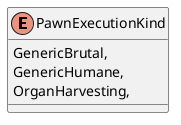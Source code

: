 @startuml
enum PawnExecutionKind {
    GenericBrutal,
    GenericHumane,
    OrganHarvesting,
}
@enduml
